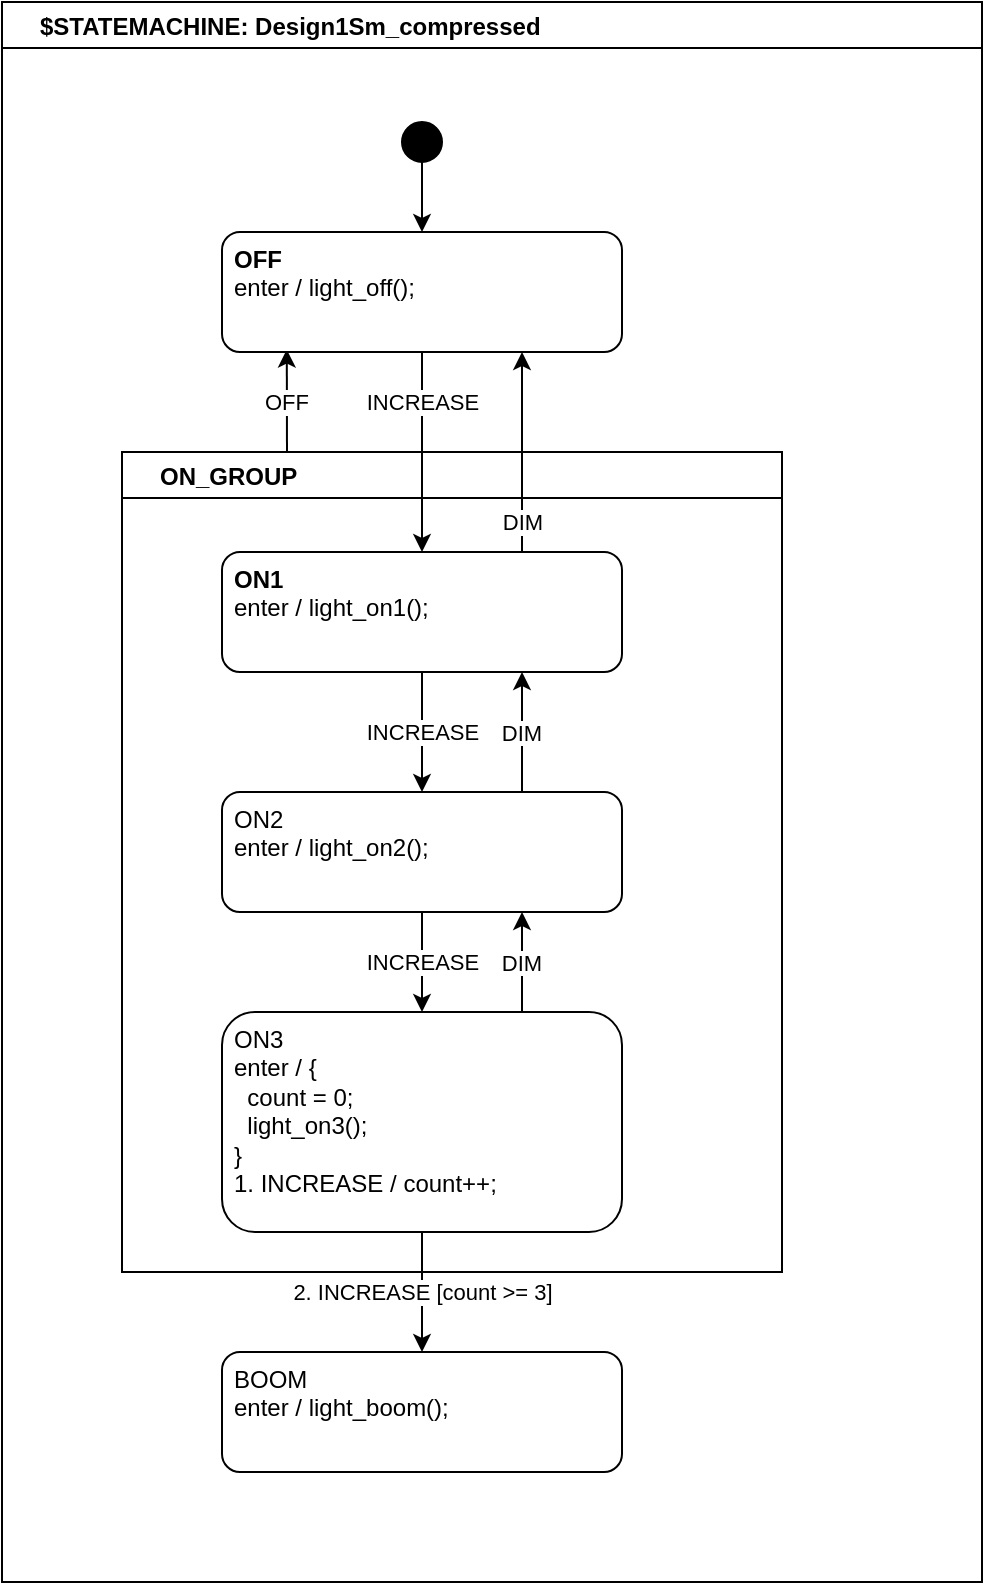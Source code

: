 <mxfile version="20.6.2" type="device"><diagram id="0kis1nlSQF1iHrYs9ELn" name="Page-1"><mxGraphModel dx="1038" dy="667" grid="1" gridSize="10" guides="1" tooltips="1" connect="1" arrows="1" fold="1" page="1" pageScale="1" pageWidth="850" pageHeight="1100" math="0" shadow="0"><root><mxCell id="0"/><mxCell id="1" parent="0"/><mxCell id="ybaX8FbpUQNGJi_0bP3v-1" value="$STATEMACHINE: Design1Sm_compressed" style="swimlane;fontStyle=1;align=left;spacingLeft=17;" parent="1" vertex="1"><mxGeometry x="30" y="10" width="490" height="790" as="geometry"><mxRectangle x="10" y="10" width="230" height="100" as="alternateBounds"/></mxGeometry></mxCell><mxCell id="ybaX8FbpUQNGJi_0bP3v-2" value="OFF" style="edgeStyle=none;html=1;exitX=0.25;exitY=0;exitDx=0;exitDy=0;entryX=0.162;entryY=0.98;entryDx=0;entryDy=0;entryPerimeter=0;" parent="ybaX8FbpUQNGJi_0bP3v-1" source="ybaX8FbpUQNGJi_0bP3v-3" target="ybaX8FbpUQNGJi_0bP3v-12" edge="1"><mxGeometry relative="1" as="geometry"/></mxCell><mxCell id="ybaX8FbpUQNGJi_0bP3v-3" value="ON_GROUP" style="swimlane;fontStyle=1;align=left;spacingLeft=17;" parent="ybaX8FbpUQNGJi_0bP3v-1" vertex="1"><mxGeometry x="60" y="225" width="330" height="410" as="geometry"><mxRectangle x="65" y="230" width="140" height="40" as="alternateBounds"/></mxGeometry></mxCell><mxCell id="ybaX8FbpUQNGJi_0bP3v-4" value="INCREASE" style="rounded=0;orthogonalLoop=1;jettySize=auto;html=1;exitX=0.5;exitY=1;exitDx=0;exitDy=0;entryX=0.5;entryY=0;entryDx=0;entryDy=0;fontColor=default;" parent="ybaX8FbpUQNGJi_0bP3v-3" source="ybaX8FbpUQNGJi_0bP3v-5" target="ybaX8FbpUQNGJi_0bP3v-8" edge="1"><mxGeometry relative="1" as="geometry"/></mxCell><mxCell id="ybaX8FbpUQNGJi_0bP3v-5" value="&lt;div&gt;&lt;b&gt;ON1&lt;/b&gt;&lt;/div&gt;&lt;div&gt;enter / light_on1();&lt;/div&gt;" style="rounded=1;whiteSpace=wrap;html=1;verticalAlign=top;align=left;spacingLeft=4;" parent="ybaX8FbpUQNGJi_0bP3v-3" vertex="1"><mxGeometry x="50" y="50" width="200" height="60" as="geometry"/></mxCell><mxCell id="ybaX8FbpUQNGJi_0bP3v-6" value="INCREASE" style="edgeStyle=orthogonalEdgeStyle;curved=1;rounded=0;orthogonalLoop=1;jettySize=auto;html=1;entryX=0.5;entryY=0;entryDx=0;entryDy=0;fontColor=default;" parent="ybaX8FbpUQNGJi_0bP3v-3" source="ybaX8FbpUQNGJi_0bP3v-8" target="ybaX8FbpUQNGJi_0bP3v-10" edge="1"><mxGeometry relative="1" as="geometry"/></mxCell><mxCell id="ybaX8FbpUQNGJi_0bP3v-7" value="DIM" style="edgeStyle=orthogonalEdgeStyle;curved=1;rounded=0;orthogonalLoop=1;jettySize=auto;exitX=0.75;exitY=0;exitDx=0;exitDy=0;entryX=0.75;entryY=1;entryDx=0;entryDy=0;fontColor=default;" parent="ybaX8FbpUQNGJi_0bP3v-3" source="ybaX8FbpUQNGJi_0bP3v-8" target="ybaX8FbpUQNGJi_0bP3v-5" edge="1"><mxGeometry relative="1" as="geometry"/></mxCell><mxCell id="ybaX8FbpUQNGJi_0bP3v-8" value="&lt;div&gt;&lt;span&gt;ON2&lt;/span&gt;&lt;/div&gt;&lt;div&gt;&lt;span&gt;enter / light_on2();&lt;/span&gt;&lt;/div&gt;" style="rounded=1;whiteSpace=wrap;html=1;verticalAlign=top;align=left;spacingLeft=4;fontStyle=0" parent="ybaX8FbpUQNGJi_0bP3v-3" vertex="1"><mxGeometry x="50" y="170" width="200" height="60" as="geometry"/></mxCell><mxCell id="ybaX8FbpUQNGJi_0bP3v-9" value="DIM" style="edgeStyle=orthogonalEdgeStyle;curved=1;rounded=0;orthogonalLoop=1;jettySize=auto;exitX=0.75;exitY=0;exitDx=0;exitDy=0;entryX=0.75;entryY=1;entryDx=0;entryDy=0;fontColor=default;comic=0;" parent="ybaX8FbpUQNGJi_0bP3v-3" source="ybaX8FbpUQNGJi_0bP3v-10" target="ybaX8FbpUQNGJi_0bP3v-8" edge="1"><mxGeometry relative="1" as="geometry"/></mxCell><mxCell id="ybaX8FbpUQNGJi_0bP3v-10" value="&lt;div&gt;ON3&lt;/div&gt;&lt;div&gt;enter / {&lt;/div&gt;&lt;div&gt;&amp;nbsp; count = 0;&lt;/div&gt;&lt;div&gt;&amp;nbsp; light_on3();&lt;/div&gt;&lt;div&gt;}&lt;/div&gt;&lt;div&gt;1. INCREASE / count++;&lt;/div&gt;" style="rounded=1;whiteSpace=wrap;html=1;verticalAlign=top;align=left;spacingLeft=4;fontStyle=0" parent="ybaX8FbpUQNGJi_0bP3v-3" vertex="1"><mxGeometry x="50" y="280" width="200" height="110" as="geometry"/></mxCell><mxCell id="ybaX8FbpUQNGJi_0bP3v-11" value="INCREASE" style="edgeStyle=orthogonalEdgeStyle;curved=1;rounded=0;orthogonalLoop=1;jettySize=auto;html=1;entryX=0.5;entryY=0;entryDx=0;entryDy=0;fontColor=default;" parent="ybaX8FbpUQNGJi_0bP3v-1" source="ybaX8FbpUQNGJi_0bP3v-12" target="ybaX8FbpUQNGJi_0bP3v-5" edge="1"><mxGeometry x="-0.5" relative="1" as="geometry"><mxPoint as="offset"/></mxGeometry></mxCell><mxCell id="ybaX8FbpUQNGJi_0bP3v-12" value="&lt;div&gt;&lt;b&gt;OFF&lt;/b&gt;&lt;/div&gt;&lt;div&gt;enter / light_off();&lt;/div&gt;" style="rounded=1;whiteSpace=wrap;html=1;verticalAlign=top;align=left;spacingLeft=4;" parent="ybaX8FbpUQNGJi_0bP3v-1" vertex="1"><mxGeometry x="110" y="115" width="200" height="60" as="geometry"/></mxCell><mxCell id="ybaX8FbpUQNGJi_0bP3v-13" value="" style="edgeStyle=orthogonalEdgeStyle;curved=1;rounded=0;comic=0;orthogonalLoop=1;jettySize=auto;html=0;fontColor=default;" parent="ybaX8FbpUQNGJi_0bP3v-1" source="ybaX8FbpUQNGJi_0bP3v-14" target="ybaX8FbpUQNGJi_0bP3v-12" edge="1"><mxGeometry relative="1" as="geometry"/></mxCell><mxCell id="ybaX8FbpUQNGJi_0bP3v-14" value="$initial_state" style="ellipse;whiteSpace=wrap;html=1;fillColor=#000000;fontColor=none;noLabel=1;" parent="ybaX8FbpUQNGJi_0bP3v-1" vertex="1"><mxGeometry x="200" y="60" width="20" height="20" as="geometry"/></mxCell><mxCell id="ybaX8FbpUQNGJi_0bP3v-15" value="DIM" style="edgeStyle=orthogonalEdgeStyle;curved=1;rounded=0;orthogonalLoop=1;jettySize=auto;html=1;exitX=0.75;exitY=0;exitDx=0;exitDy=0;entryX=0.75;entryY=1;entryDx=0;entryDy=0;fontColor=default;" parent="ybaX8FbpUQNGJi_0bP3v-1" source="ybaX8FbpUQNGJi_0bP3v-5" target="ybaX8FbpUQNGJi_0bP3v-12" edge="1"><mxGeometry x="-0.7" relative="1" as="geometry"><mxPoint as="offset"/></mxGeometry></mxCell><mxCell id="ybaX8FbpUQNGJi_0bP3v-16" value="2. INCREASE [count &amp;gt;= 3]" style="edgeStyle=orthogonalEdgeStyle;curved=1;rounded=0;orthogonalLoop=1;jettySize=auto;html=1;fontColor=default;" parent="ybaX8FbpUQNGJi_0bP3v-1" source="ybaX8FbpUQNGJi_0bP3v-10" target="ybaX8FbpUQNGJi_0bP3v-17" edge="1"><mxGeometry relative="1" as="geometry"/></mxCell><mxCell id="ybaX8FbpUQNGJi_0bP3v-17" value="&lt;div&gt;BOOM&lt;/div&gt;&lt;div&gt;enter / light_boom();&lt;/div&gt;" style="rounded=1;whiteSpace=wrap;html=1;verticalAlign=top;align=left;spacingLeft=4;fontStyle=0" parent="ybaX8FbpUQNGJi_0bP3v-1" vertex="1"><mxGeometry x="110" y="675" width="200" height="60" as="geometry"/></mxCell></root></mxGraphModel></diagram></mxfile>